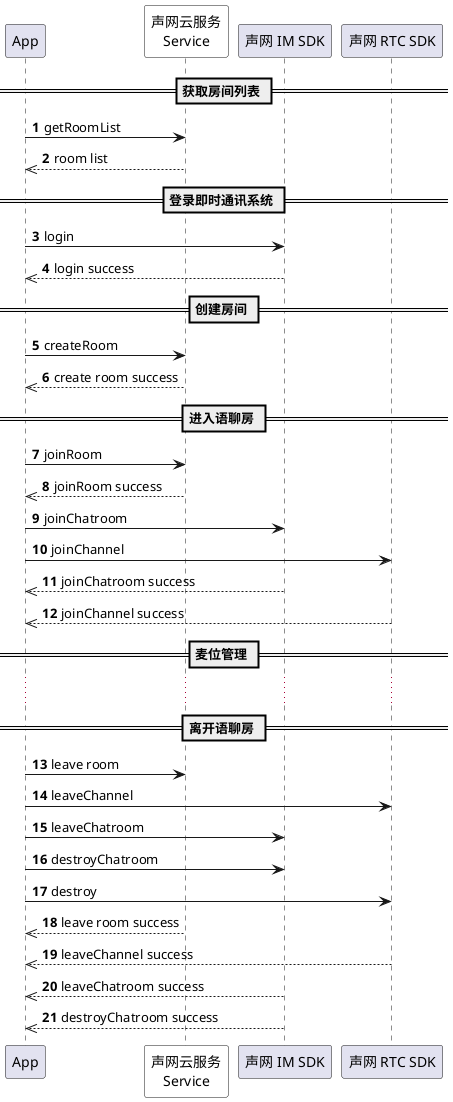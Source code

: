 @startuml
autonumber
participant "App" as a
participant "声网云服务\nService" as b #White
participant "声网 IM SDK" as c
participant "声网 RTC SDK" as d
== 获取房间列表 ==
a -> b: getRoomList
b -->> a: room list
== 登录即时通讯系统 ==
a -> c: login
c -->> a: login success
== 创建房间 ==
a -> b: createRoom
b -->> a: create room success
== 进入语聊房 ==
a -> b: joinRoom
b -->> a: joinRoom success
a -> c: joinChatroom
a -> d: joinChannel
c -->> a: joinChatroom success
d -->> a: joinChannel success
== 麦位管理 ==
...
== 离开语聊房 ==
a -> b: leave room
a -> d: leaveChannel
a -> c: leaveChatroom
a -> c: destroyChatroom
a -> d: destroy
b -->> a: leave room success
d -->> a: leaveChannel success
c -->> a: leaveChatroom success
c -->> a: destroyChatroom success
@enduml



